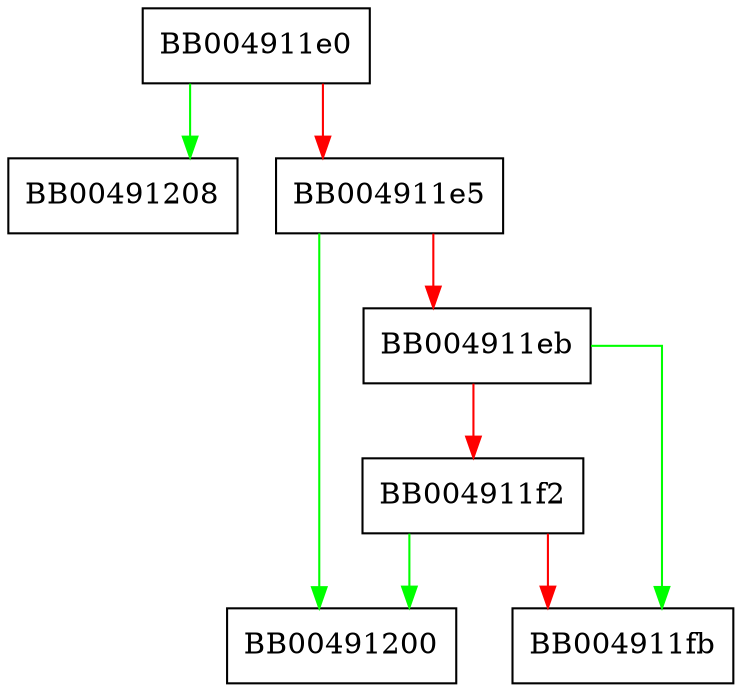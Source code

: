 digraph SSL_is_server {
  node [shape="box"];
  graph [splines=ortho];
  BB004911e0 -> BB00491208 [color="green"];
  BB004911e0 -> BB004911e5 [color="red"];
  BB004911e5 -> BB00491200 [color="green"];
  BB004911e5 -> BB004911eb [color="red"];
  BB004911eb -> BB004911fb [color="green"];
  BB004911eb -> BB004911f2 [color="red"];
  BB004911f2 -> BB00491200 [color="green"];
  BB004911f2 -> BB004911fb [color="red"];
}